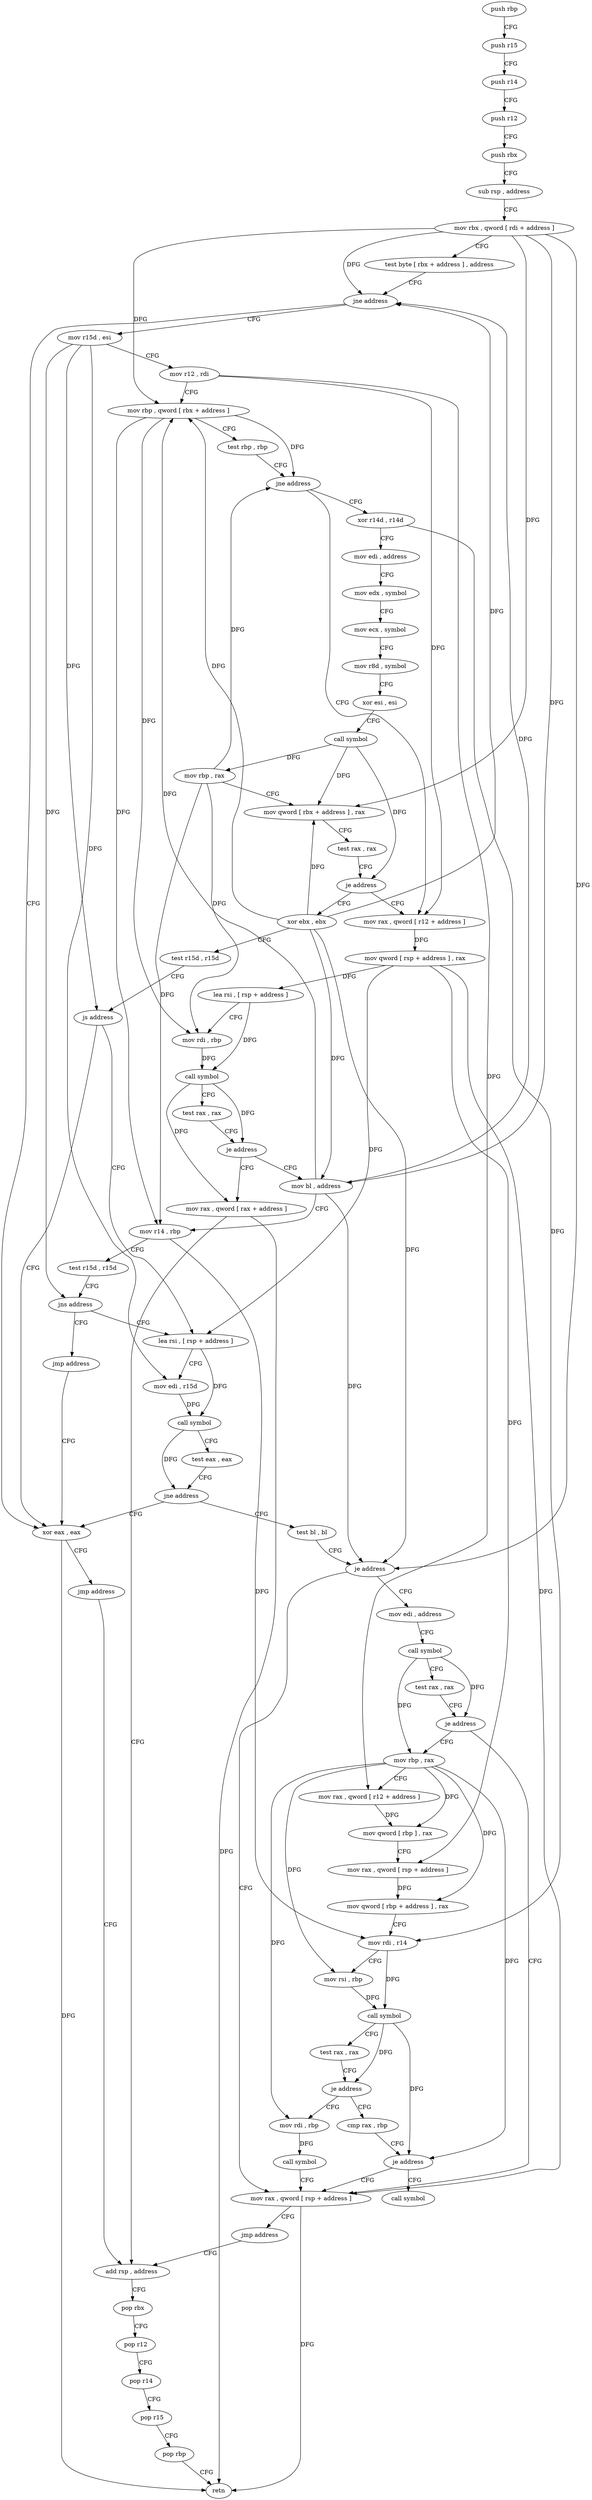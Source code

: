 digraph "func" {
"4215664" [label = "push rbp" ]
"4215665" [label = "push r15" ]
"4215667" [label = "push r14" ]
"4215669" [label = "push r12" ]
"4215671" [label = "push rbx" ]
"4215672" [label = "sub rsp , address" ]
"4215679" [label = "mov rbx , qword [ rdi + address ]" ]
"4215683" [label = "test byte [ rbx + address ] , address" ]
"4215687" [label = "jne address" ]
"4215693" [label = "mov r15d , esi" ]
"4215689" [label = "xor eax , eax" ]
"4215696" [label = "mov r12 , rdi" ]
"4215699" [label = "mov rbp , qword [ rbx + address ]" ]
"4215703" [label = "test rbp , rbp" ]
"4215706" [label = "jne address" ]
"4215751" [label = "mov rax , qword [ r12 + address ]" ]
"4215708" [label = "xor r14d , r14d" ]
"4215691" [label = "jmp address" ]
"4215783" [label = "add rsp , address" ]
"4215756" [label = "mov qword [ rsp + address ] , rax" ]
"4215761" [label = "lea rsi , [ rsp + address ]" ]
"4215766" [label = "mov rdi , rbp" ]
"4215769" [label = "call symbol" ]
"4215774" [label = "test rax , rax" ]
"4215777" [label = "je address" ]
"4215799" [label = "mov bl , address" ]
"4215779" [label = "mov rax , qword [ rax + address ]" ]
"4215711" [label = "mov edi , address" ]
"4215716" [label = "mov edx , symbol" ]
"4215721" [label = "mov ecx , symbol" ]
"4215726" [label = "mov r8d , symbol" ]
"4215732" [label = "xor esi , esi" ]
"4215734" [label = "call symbol" ]
"4215739" [label = "mov rbp , rax" ]
"4215742" [label = "mov qword [ rbx + address ] , rax" ]
"4215746" [label = "test rax , rax" ]
"4215749" [label = "je address" ]
"4215811" [label = "xor ebx , ebx" ]
"4215790" [label = "pop rbx" ]
"4215791" [label = "pop r12" ]
"4215793" [label = "pop r14" ]
"4215795" [label = "pop r15" ]
"4215797" [label = "pop rbp" ]
"4215798" [label = "retn" ]
"4215801" [label = "mov r14 , rbp" ]
"4215804" [label = "test r15d , r15d" ]
"4215807" [label = "jns address" ]
"4215822" [label = "lea rsi , [ rsp + address ]" ]
"4215809" [label = "jmp address" ]
"4215813" [label = "test r15d , r15d" ]
"4215816" [label = "js address" ]
"4215827" [label = "mov edi , r15d" ]
"4215830" [label = "call symbol" ]
"4215835" [label = "test eax , eax" ]
"4215837" [label = "jne address" ]
"4215843" [label = "test bl , bl" ]
"4215845" [label = "je address" ]
"4215917" [label = "mov rax , qword [ rsp + address ]" ]
"4215847" [label = "mov edi , address" ]
"4215922" [label = "jmp address" ]
"4215852" [label = "call symbol" ]
"4215857" [label = "test rax , rax" ]
"4215860" [label = "je address" ]
"4215862" [label = "mov rbp , rax" ]
"4215865" [label = "mov rax , qword [ r12 + address ]" ]
"4215870" [label = "mov qword [ rbp ] , rax" ]
"4215874" [label = "mov rax , qword [ rsp + address ]" ]
"4215879" [label = "mov qword [ rbp + address ] , rax" ]
"4215883" [label = "mov rdi , r14" ]
"4215886" [label = "mov rsi , rbp" ]
"4215889" [label = "call symbol" ]
"4215894" [label = "test rax , rax" ]
"4215897" [label = "je address" ]
"4215909" [label = "mov rdi , rbp" ]
"4215899" [label = "cmp rax , rbp" ]
"4215912" [label = "call symbol" ]
"4215902" [label = "je address" ]
"4215904" [label = "call symbol" ]
"4215664" -> "4215665" [ label = "CFG" ]
"4215665" -> "4215667" [ label = "CFG" ]
"4215667" -> "4215669" [ label = "CFG" ]
"4215669" -> "4215671" [ label = "CFG" ]
"4215671" -> "4215672" [ label = "CFG" ]
"4215672" -> "4215679" [ label = "CFG" ]
"4215679" -> "4215683" [ label = "CFG" ]
"4215679" -> "4215687" [ label = "DFG" ]
"4215679" -> "4215699" [ label = "DFG" ]
"4215679" -> "4215742" [ label = "DFG" ]
"4215679" -> "4215799" [ label = "DFG" ]
"4215679" -> "4215845" [ label = "DFG" ]
"4215683" -> "4215687" [ label = "CFG" ]
"4215687" -> "4215693" [ label = "CFG" ]
"4215687" -> "4215689" [ label = "CFG" ]
"4215693" -> "4215696" [ label = "CFG" ]
"4215693" -> "4215807" [ label = "DFG" ]
"4215693" -> "4215816" [ label = "DFG" ]
"4215693" -> "4215827" [ label = "DFG" ]
"4215689" -> "4215691" [ label = "CFG" ]
"4215689" -> "4215798" [ label = "DFG" ]
"4215696" -> "4215699" [ label = "CFG" ]
"4215696" -> "4215751" [ label = "DFG" ]
"4215696" -> "4215865" [ label = "DFG" ]
"4215699" -> "4215703" [ label = "CFG" ]
"4215699" -> "4215706" [ label = "DFG" ]
"4215699" -> "4215766" [ label = "DFG" ]
"4215699" -> "4215801" [ label = "DFG" ]
"4215703" -> "4215706" [ label = "CFG" ]
"4215706" -> "4215751" [ label = "CFG" ]
"4215706" -> "4215708" [ label = "CFG" ]
"4215751" -> "4215756" [ label = "DFG" ]
"4215708" -> "4215711" [ label = "CFG" ]
"4215708" -> "4215883" [ label = "DFG" ]
"4215691" -> "4215783" [ label = "CFG" ]
"4215783" -> "4215790" [ label = "CFG" ]
"4215756" -> "4215761" [ label = "DFG" ]
"4215756" -> "4215917" [ label = "DFG" ]
"4215756" -> "4215874" [ label = "DFG" ]
"4215756" -> "4215822" [ label = "DFG" ]
"4215761" -> "4215766" [ label = "CFG" ]
"4215761" -> "4215769" [ label = "DFG" ]
"4215766" -> "4215769" [ label = "DFG" ]
"4215769" -> "4215774" [ label = "CFG" ]
"4215769" -> "4215777" [ label = "DFG" ]
"4215769" -> "4215779" [ label = "DFG" ]
"4215774" -> "4215777" [ label = "CFG" ]
"4215777" -> "4215799" [ label = "CFG" ]
"4215777" -> "4215779" [ label = "CFG" ]
"4215799" -> "4215801" [ label = "CFG" ]
"4215799" -> "4215687" [ label = "DFG" ]
"4215799" -> "4215699" [ label = "DFG" ]
"4215799" -> "4215845" [ label = "DFG" ]
"4215779" -> "4215783" [ label = "CFG" ]
"4215779" -> "4215798" [ label = "DFG" ]
"4215711" -> "4215716" [ label = "CFG" ]
"4215716" -> "4215721" [ label = "CFG" ]
"4215721" -> "4215726" [ label = "CFG" ]
"4215726" -> "4215732" [ label = "CFG" ]
"4215732" -> "4215734" [ label = "CFG" ]
"4215734" -> "4215739" [ label = "DFG" ]
"4215734" -> "4215742" [ label = "DFG" ]
"4215734" -> "4215749" [ label = "DFG" ]
"4215739" -> "4215742" [ label = "CFG" ]
"4215739" -> "4215706" [ label = "DFG" ]
"4215739" -> "4215766" [ label = "DFG" ]
"4215739" -> "4215801" [ label = "DFG" ]
"4215742" -> "4215746" [ label = "CFG" ]
"4215746" -> "4215749" [ label = "CFG" ]
"4215749" -> "4215811" [ label = "CFG" ]
"4215749" -> "4215751" [ label = "CFG" ]
"4215811" -> "4215813" [ label = "CFG" ]
"4215811" -> "4215687" [ label = "DFG" ]
"4215811" -> "4215699" [ label = "DFG" ]
"4215811" -> "4215799" [ label = "DFG" ]
"4215811" -> "4215742" [ label = "DFG" ]
"4215811" -> "4215845" [ label = "DFG" ]
"4215790" -> "4215791" [ label = "CFG" ]
"4215791" -> "4215793" [ label = "CFG" ]
"4215793" -> "4215795" [ label = "CFG" ]
"4215795" -> "4215797" [ label = "CFG" ]
"4215797" -> "4215798" [ label = "CFG" ]
"4215801" -> "4215804" [ label = "CFG" ]
"4215801" -> "4215883" [ label = "DFG" ]
"4215804" -> "4215807" [ label = "CFG" ]
"4215807" -> "4215822" [ label = "CFG" ]
"4215807" -> "4215809" [ label = "CFG" ]
"4215822" -> "4215827" [ label = "CFG" ]
"4215822" -> "4215830" [ label = "DFG" ]
"4215809" -> "4215689" [ label = "CFG" ]
"4215813" -> "4215816" [ label = "CFG" ]
"4215816" -> "4215689" [ label = "CFG" ]
"4215816" -> "4215822" [ label = "CFG" ]
"4215827" -> "4215830" [ label = "DFG" ]
"4215830" -> "4215835" [ label = "CFG" ]
"4215830" -> "4215837" [ label = "DFG" ]
"4215835" -> "4215837" [ label = "CFG" ]
"4215837" -> "4215689" [ label = "CFG" ]
"4215837" -> "4215843" [ label = "CFG" ]
"4215843" -> "4215845" [ label = "CFG" ]
"4215845" -> "4215917" [ label = "CFG" ]
"4215845" -> "4215847" [ label = "CFG" ]
"4215917" -> "4215922" [ label = "CFG" ]
"4215917" -> "4215798" [ label = "DFG" ]
"4215847" -> "4215852" [ label = "CFG" ]
"4215922" -> "4215783" [ label = "CFG" ]
"4215852" -> "4215857" [ label = "CFG" ]
"4215852" -> "4215860" [ label = "DFG" ]
"4215852" -> "4215862" [ label = "DFG" ]
"4215857" -> "4215860" [ label = "CFG" ]
"4215860" -> "4215917" [ label = "CFG" ]
"4215860" -> "4215862" [ label = "CFG" ]
"4215862" -> "4215865" [ label = "CFG" ]
"4215862" -> "4215870" [ label = "DFG" ]
"4215862" -> "4215879" [ label = "DFG" ]
"4215862" -> "4215886" [ label = "DFG" ]
"4215862" -> "4215909" [ label = "DFG" ]
"4215862" -> "4215902" [ label = "DFG" ]
"4215865" -> "4215870" [ label = "DFG" ]
"4215870" -> "4215874" [ label = "CFG" ]
"4215874" -> "4215879" [ label = "DFG" ]
"4215879" -> "4215883" [ label = "CFG" ]
"4215883" -> "4215886" [ label = "CFG" ]
"4215883" -> "4215889" [ label = "DFG" ]
"4215886" -> "4215889" [ label = "DFG" ]
"4215889" -> "4215894" [ label = "CFG" ]
"4215889" -> "4215897" [ label = "DFG" ]
"4215889" -> "4215902" [ label = "DFG" ]
"4215894" -> "4215897" [ label = "CFG" ]
"4215897" -> "4215909" [ label = "CFG" ]
"4215897" -> "4215899" [ label = "CFG" ]
"4215909" -> "4215912" [ label = "DFG" ]
"4215899" -> "4215902" [ label = "CFG" ]
"4215912" -> "4215917" [ label = "CFG" ]
"4215902" -> "4215917" [ label = "CFG" ]
"4215902" -> "4215904" [ label = "CFG" ]
}
